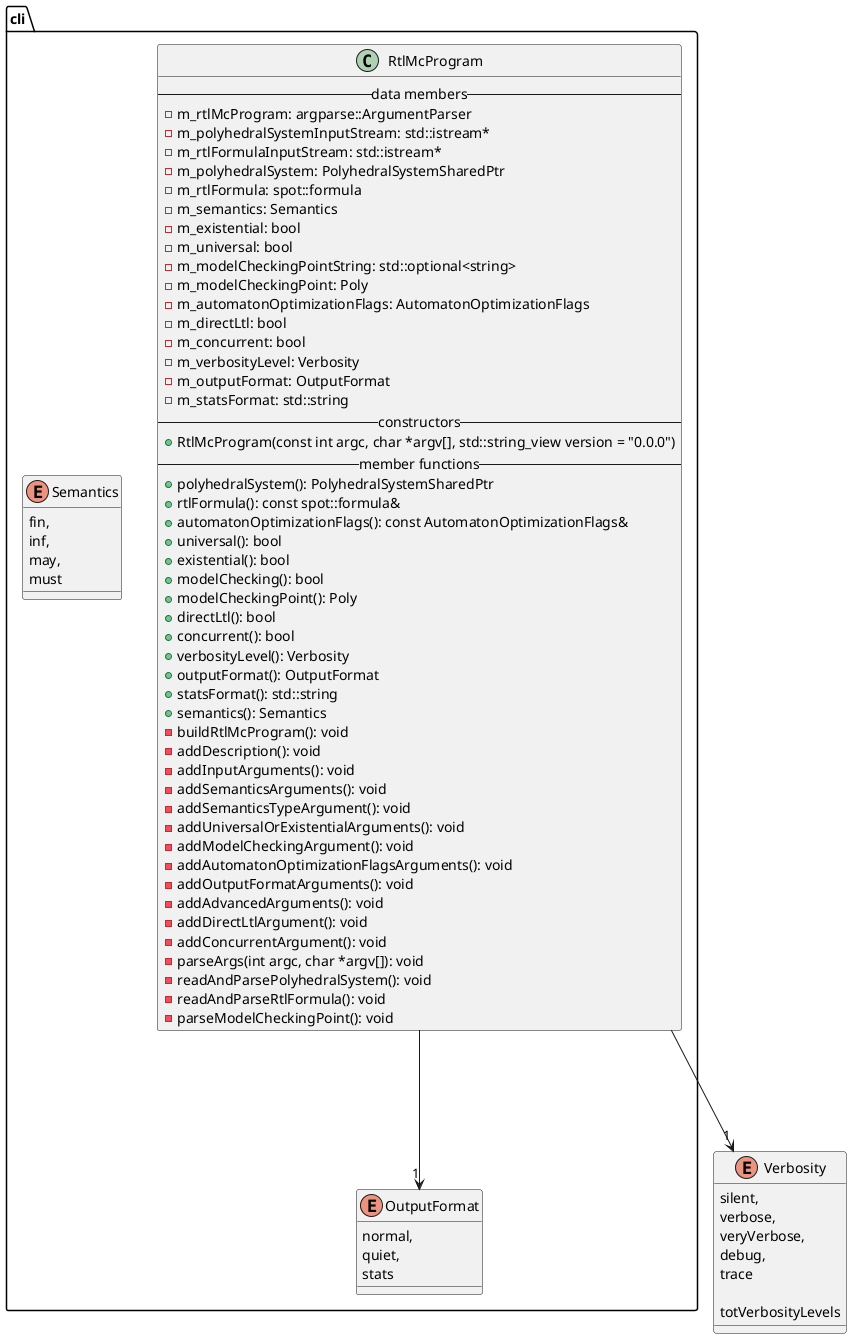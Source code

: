 @startuml

package cli {
    class RtlMcProgram {
        --data members--
        -m_rtlMcProgram: argparse::ArgumentParser
        -m_polyhedralSystemInputStream: std::istream*
        -m_rtlFormulaInputStream: std::istream*
        -m_polyhedralSystem: PolyhedralSystemSharedPtr
        -m_rtlFormula: spot::formula
        -m_semantics: Semantics
        -m_existential: bool
        -m_universal: bool
        -m_modelCheckingPointString: std::optional<string>
        -m_modelCheckingPoint: Poly
        -m_automatonOptimizationFlags: AutomatonOptimizationFlags
        -m_directLtl: bool
        -m_concurrent: bool
        -m_verbosityLevel: Verbosity
        -m_outputFormat: OutputFormat
        -m_statsFormat: std::string
        --constructors--
        +RtlMcProgram(const int argc, char *argv[], std::string_view version = "0.0.0")
        --member functions--
        +polyhedralSystem(): PolyhedralSystemSharedPtr
        +rtlFormula(): const spot::formula&
        +automatonOptimizationFlags(): const AutomatonOptimizationFlags&
        +universal(): bool
        +existential(): bool
        +modelChecking(): bool
        +modelCheckingPoint(): Poly
        +directLtl(): bool
        +concurrent(): bool
        +verbosityLevel(): Verbosity
        +outputFormat(): OutputFormat
        +statsFormat(): std::string
        +semantics(): Semantics
        -buildRtlMcProgram(): void
        -addDescription(): void
        -addInputArguments(): void
        -addSemanticsArguments(): void
        -addSemanticsTypeArgument(): void
        -addUniversalOrExistentialArguments(): void
        -addModelCheckingArgument(): void
        -addAutomatonOptimizationFlagsArguments(): void
        -addOutputFormatArguments(): void
        -addAdvancedArguments(): void
        -addDirectLtlArgument(): void
        -addConcurrentArgument(): void
        -parseArgs(int argc, char *argv[]): void
        -readAndParsePolyhedralSystem(): void
        -readAndParseRtlFormula(): void
        -parseModelCheckingPoint(): void
    }

    enum Semantics {
        fin,
        inf,
        may,
        must
    }

    enum OutputFormat {
        normal,
        quiet,
        stats
    }
}

enum Verbosity {
    silent,
    verbose,
    veryVerbose,
    debug,
    trace

    totVerbosityLevels
}
RtlMcProgram ---> "1" Verbosity
RtlMcProgram ---> "1" OutputFormat

@enduml
